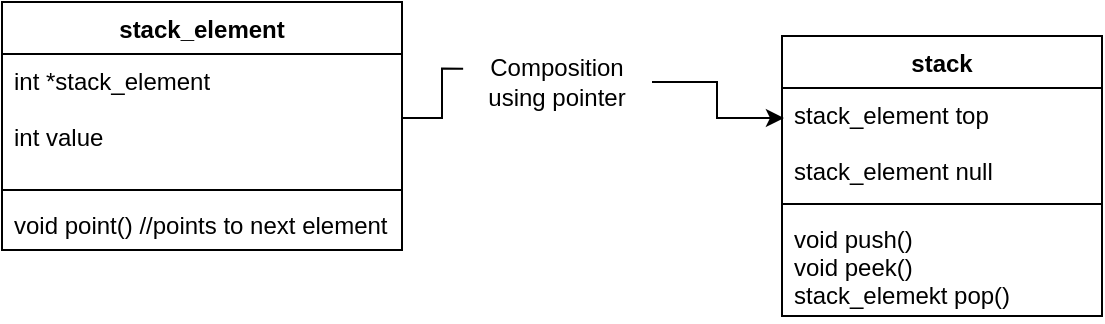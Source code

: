<mxfile version="20.3.0" type="github">
  <diagram id="L5dI0UC7sgZC2DsjLOBH" name="Page-1">
    <mxGraphModel dx="868" dy="520" grid="1" gridSize="10" guides="1" tooltips="1" connect="1" arrows="1" fold="1" page="1" pageScale="1" pageWidth="850" pageHeight="1100" math="0" shadow="0">
      <root>
        <mxCell id="0" />
        <mxCell id="1" parent="0" />
        <mxCell id="7nrt5s9pfSOxWhGTTr82-10" value="stack_element" style="swimlane;fontStyle=1;align=center;verticalAlign=top;childLayout=stackLayout;horizontal=1;startSize=26;horizontalStack=0;resizeParent=1;resizeParentMax=0;resizeLast=0;collapsible=1;marginBottom=0;" vertex="1" parent="1">
          <mxGeometry x="140" y="145" width="200" height="124" as="geometry" />
        </mxCell>
        <mxCell id="7nrt5s9pfSOxWhGTTr82-11" value="int *stack_element&#xa;&#xa;int value" style="text;strokeColor=none;fillColor=none;align=left;verticalAlign=top;spacingLeft=4;spacingRight=4;overflow=hidden;rotatable=0;points=[[0,0.5],[1,0.5]];portConstraint=eastwest;" vertex="1" parent="7nrt5s9pfSOxWhGTTr82-10">
          <mxGeometry y="26" width="200" height="64" as="geometry" />
        </mxCell>
        <mxCell id="7nrt5s9pfSOxWhGTTr82-12" value="" style="line;strokeWidth=1;fillColor=none;align=left;verticalAlign=middle;spacingTop=-1;spacingLeft=3;spacingRight=3;rotatable=0;labelPosition=right;points=[];portConstraint=eastwest;strokeColor=inherit;" vertex="1" parent="7nrt5s9pfSOxWhGTTr82-10">
          <mxGeometry y="90" width="200" height="8" as="geometry" />
        </mxCell>
        <mxCell id="7nrt5s9pfSOxWhGTTr82-13" value="void point() //points to next element" style="text;strokeColor=none;fillColor=none;align=left;verticalAlign=top;spacingLeft=4;spacingRight=4;overflow=hidden;rotatable=0;points=[[0,0.5],[1,0.5]];portConstraint=eastwest;" vertex="1" parent="7nrt5s9pfSOxWhGTTr82-10">
          <mxGeometry y="98" width="200" height="26" as="geometry" />
        </mxCell>
        <mxCell id="7nrt5s9pfSOxWhGTTr82-16" value="stack" style="swimlane;fontStyle=1;align=center;verticalAlign=top;childLayout=stackLayout;horizontal=1;startSize=26;horizontalStack=0;resizeParent=1;resizeParentMax=0;resizeLast=0;collapsible=1;marginBottom=0;" vertex="1" parent="1">
          <mxGeometry x="530" y="162" width="160" height="140" as="geometry" />
        </mxCell>
        <mxCell id="7nrt5s9pfSOxWhGTTr82-17" value="stack_element top&#xa;&#xa;stack_element null" style="text;strokeColor=none;fillColor=none;align=left;verticalAlign=top;spacingLeft=4;spacingRight=4;overflow=hidden;rotatable=0;points=[[0,0.5],[1,0.5]];portConstraint=eastwest;" vertex="1" parent="7nrt5s9pfSOxWhGTTr82-16">
          <mxGeometry y="26" width="160" height="54" as="geometry" />
        </mxCell>
        <mxCell id="7nrt5s9pfSOxWhGTTr82-18" value="" style="line;strokeWidth=1;fillColor=none;align=left;verticalAlign=middle;spacingTop=-1;spacingLeft=3;spacingRight=3;rotatable=0;labelPosition=right;points=[];portConstraint=eastwest;strokeColor=inherit;" vertex="1" parent="7nrt5s9pfSOxWhGTTr82-16">
          <mxGeometry y="80" width="160" height="8" as="geometry" />
        </mxCell>
        <mxCell id="7nrt5s9pfSOxWhGTTr82-19" value="void push()&#xa;void peek()&#xa;stack_elemekt pop()" style="text;strokeColor=none;fillColor=none;align=left;verticalAlign=top;spacingLeft=4;spacingRight=4;overflow=hidden;rotatable=0;points=[[0,0.5],[1,0.5]];portConstraint=eastwest;" vertex="1" parent="7nrt5s9pfSOxWhGTTr82-16">
          <mxGeometry y="88" width="160" height="52" as="geometry" />
        </mxCell>
        <mxCell id="7nrt5s9pfSOxWhGTTr82-22" style="edgeStyle=orthogonalEdgeStyle;rounded=0;orthogonalLoop=1;jettySize=auto;html=1;entryX=0.006;entryY=0.278;entryDx=0;entryDy=0;entryPerimeter=0;startArrow=none;" edge="1" parent="1" source="7nrt5s9pfSOxWhGTTr82-23" target="7nrt5s9pfSOxWhGTTr82-17">
          <mxGeometry relative="1" as="geometry" />
        </mxCell>
        <mxCell id="7nrt5s9pfSOxWhGTTr82-23" value="Composition using pointer" style="text;html=1;strokeColor=none;fillColor=none;align=center;verticalAlign=middle;whiteSpace=wrap;rounded=0;" vertex="1" parent="1">
          <mxGeometry x="370" y="170" width="95" height="30" as="geometry" />
        </mxCell>
        <mxCell id="7nrt5s9pfSOxWhGTTr82-24" value="" style="edgeStyle=orthogonalEdgeStyle;rounded=0;orthogonalLoop=1;jettySize=auto;html=1;entryX=0.006;entryY=0.278;entryDx=0;entryDy=0;entryPerimeter=0;endArrow=none;" edge="1" parent="1" source="7nrt5s9pfSOxWhGTTr82-11" target="7nrt5s9pfSOxWhGTTr82-23">
          <mxGeometry relative="1" as="geometry">
            <mxPoint x="340" y="203.012" as="sourcePoint" />
            <mxPoint x="480.96" y="203.012" as="targetPoint" />
          </mxGeometry>
        </mxCell>
      </root>
    </mxGraphModel>
  </diagram>
</mxfile>
